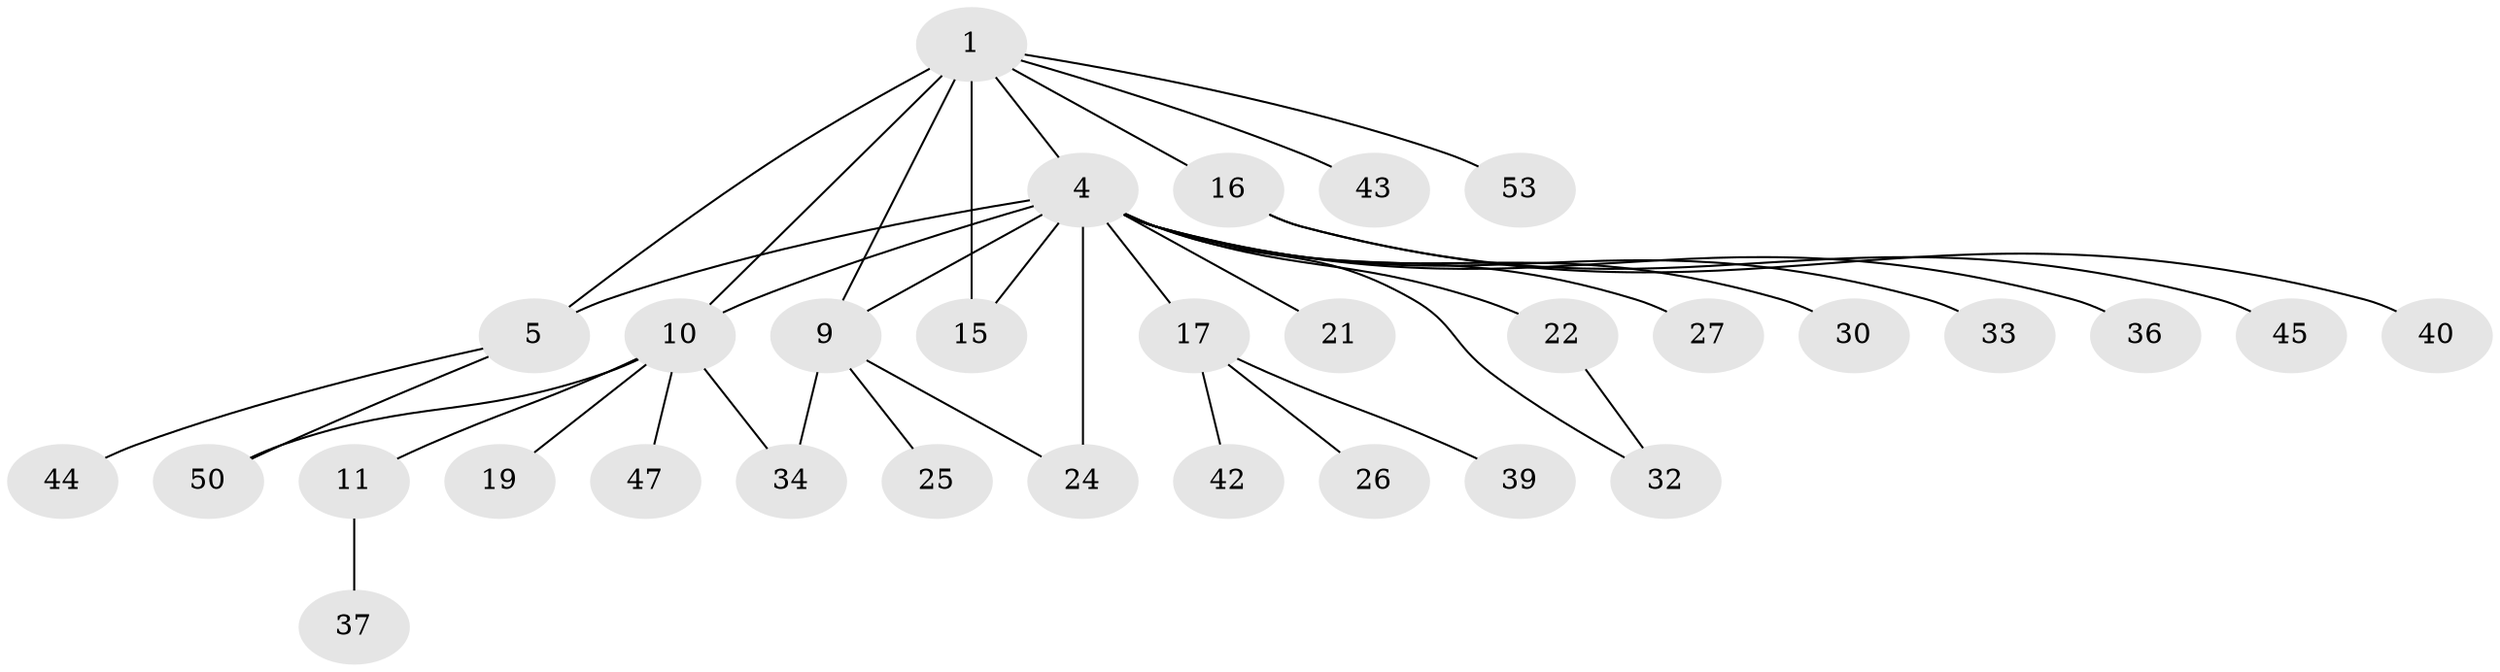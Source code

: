 // original degree distribution, {4: 0.0967741935483871, 7: 0.04838709677419355, 8: 0.03225806451612903, 5: 0.11290322580645161, 2: 0.1935483870967742, 1: 0.5161290322580645}
// Generated by graph-tools (version 1.1) at 2025/16/03/09/25 04:16:09]
// undirected, 31 vertices, 38 edges
graph export_dot {
graph [start="1"]
  node [color=gray90,style=filled];
  1 [super="+3+2+38"];
  4 [super="+13+6+35+62+46"];
  5;
  9;
  10 [super="+12"];
  11 [super="+49+23"];
  15;
  16 [super="+20+56+18"];
  17;
  19;
  21;
  22 [super="+57+60+61"];
  24;
  25;
  26;
  27;
  30;
  32;
  33;
  34 [super="+58"];
  36;
  37;
  39;
  40;
  42;
  43 [super="+59"];
  44 [super="+48"];
  45 [super="+55"];
  47;
  50;
  53 [super="+54"];
  1 -- 5;
  1 -- 16;
  1 -- 4;
  1 -- 53;
  1 -- 9;
  1 -- 43;
  1 -- 15 [weight=2];
  1 -- 10;
  4 -- 5 [weight=2];
  4 -- 17;
  4 -- 33;
  4 -- 21;
  4 -- 22;
  4 -- 24;
  4 -- 30;
  4 -- 15 [weight=2];
  4 -- 32;
  4 -- 36;
  4 -- 9;
  4 -- 10 [weight=3];
  4 -- 27;
  5 -- 44;
  5 -- 50;
  9 -- 24;
  9 -- 25;
  9 -- 34;
  10 -- 11 [weight=2];
  10 -- 34;
  10 -- 50;
  10 -- 19;
  10 -- 47;
  11 -- 37;
  16 -- 40;
  16 -- 45;
  17 -- 26;
  17 -- 39;
  17 -- 42;
  22 -- 32;
}
